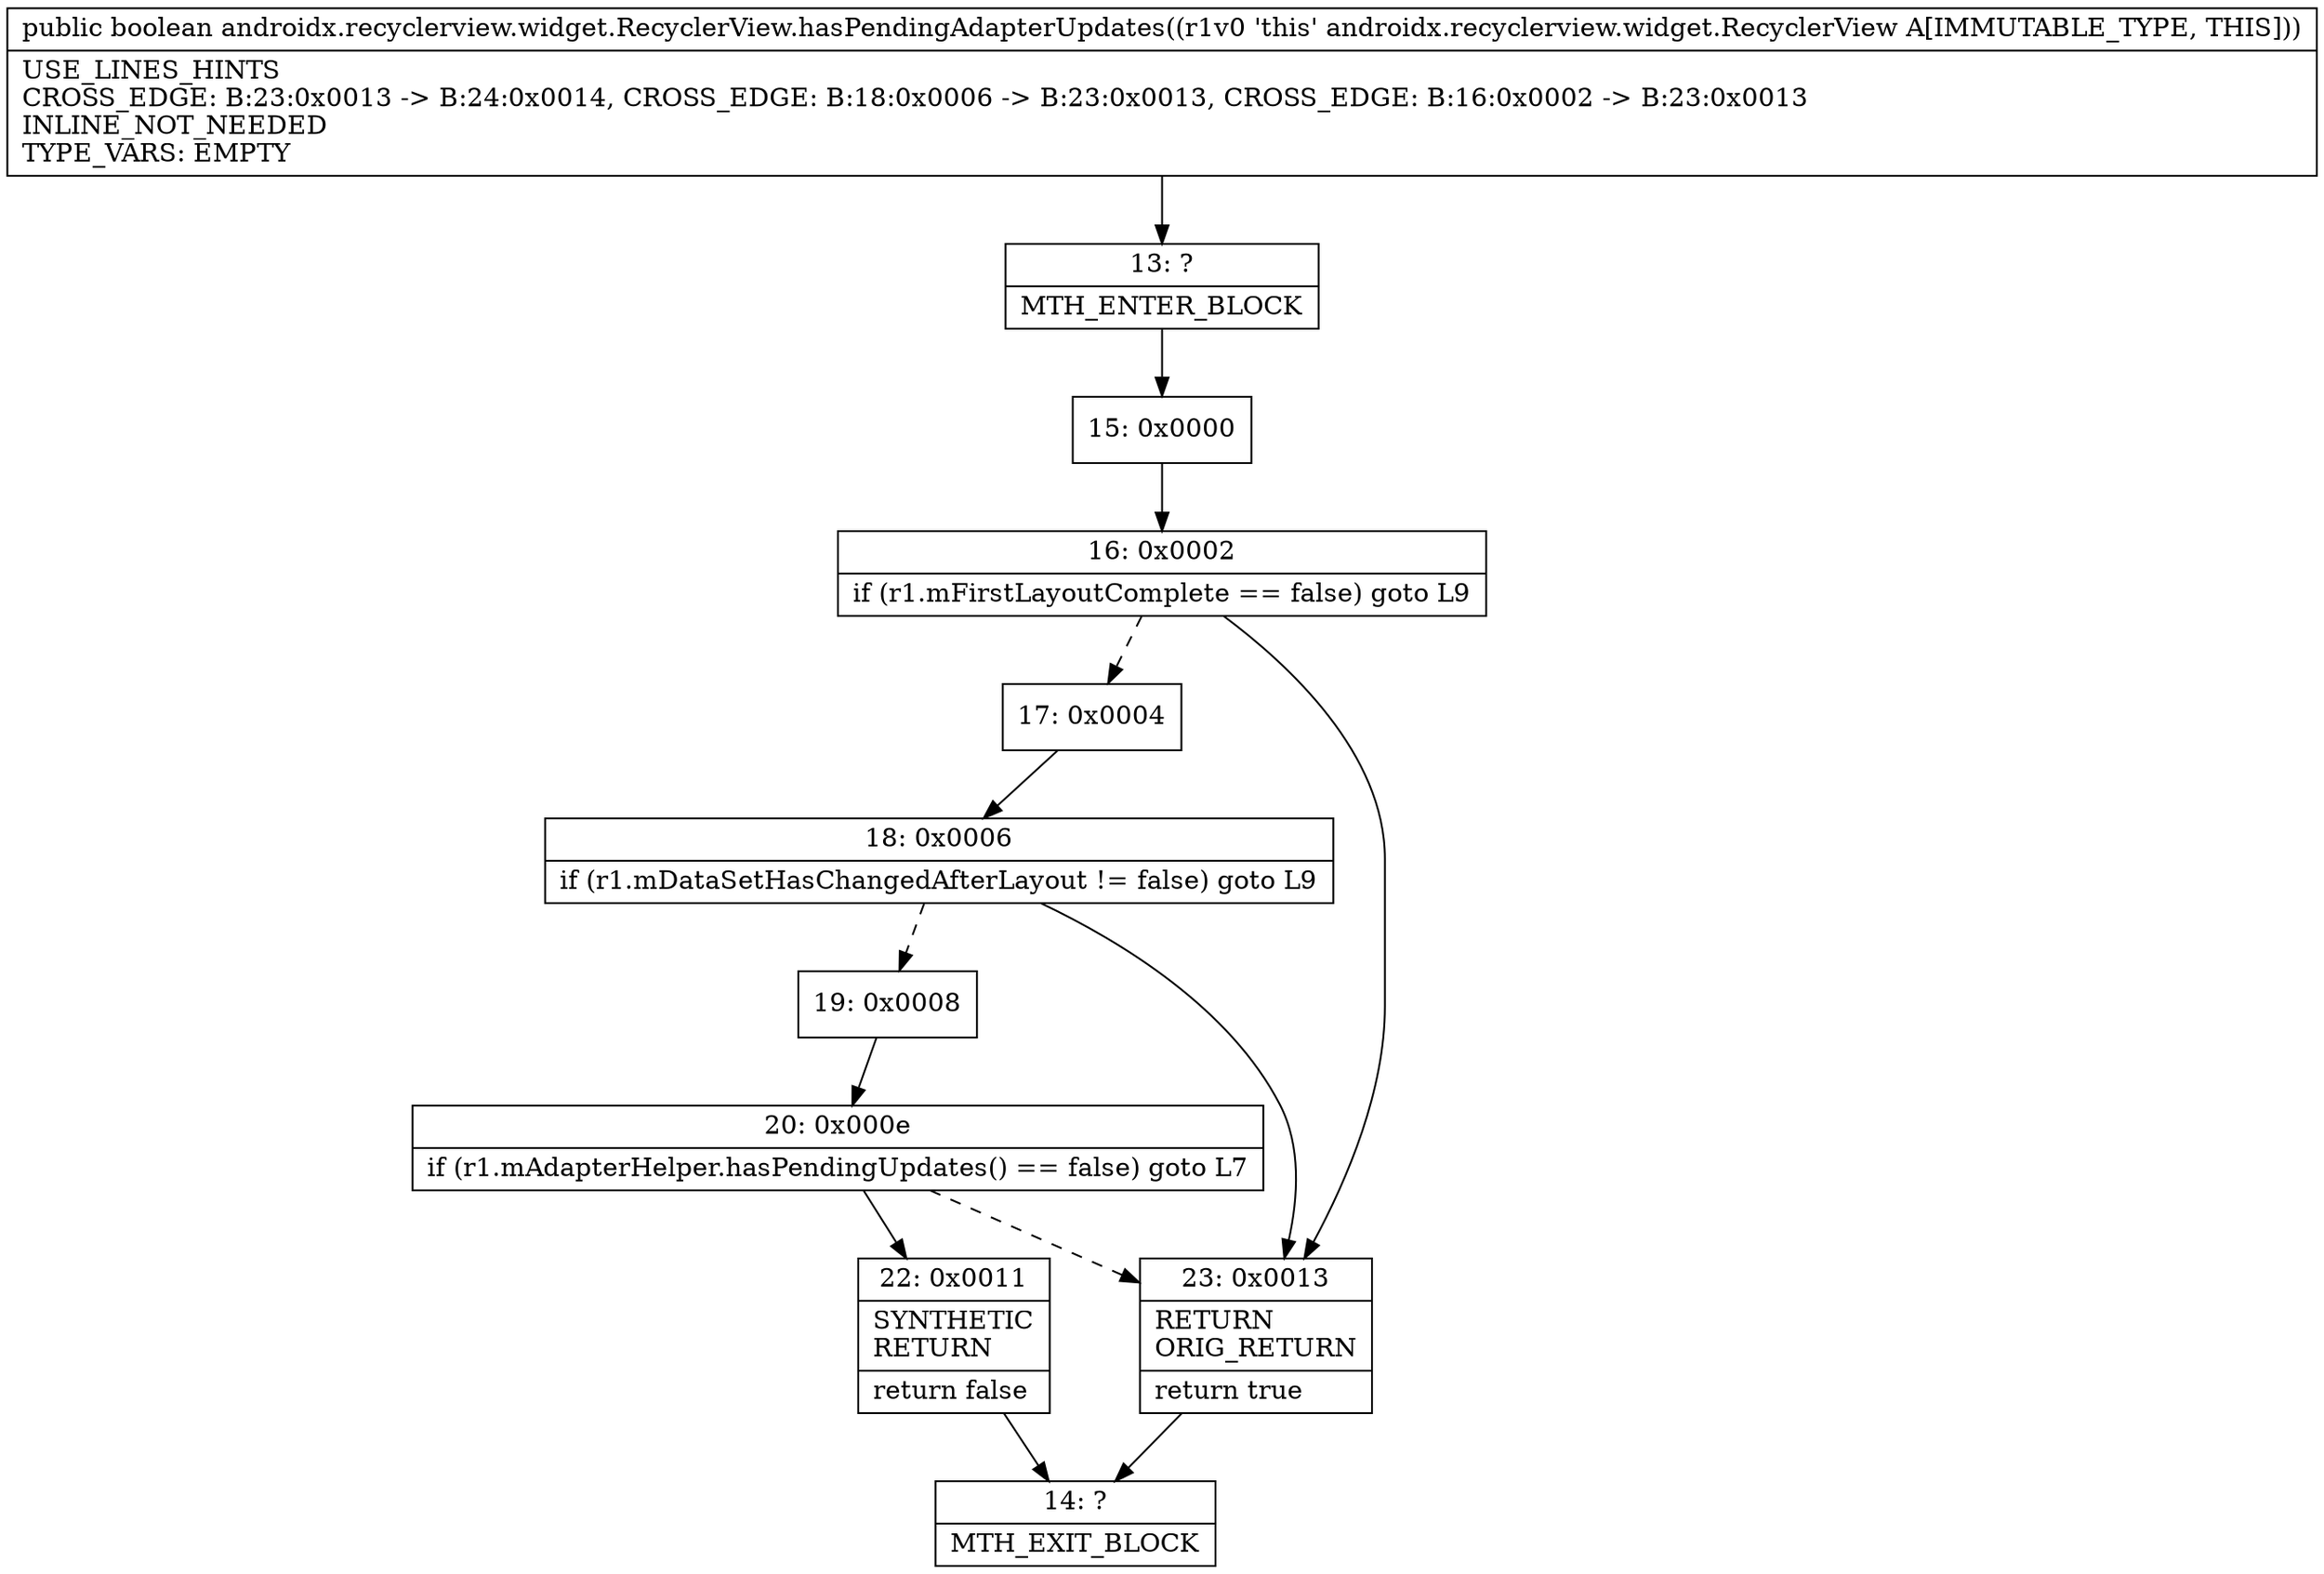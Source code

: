 digraph "CFG forandroidx.recyclerview.widget.RecyclerView.hasPendingAdapterUpdates()Z" {
Node_13 [shape=record,label="{13\:\ ?|MTH_ENTER_BLOCK\l}"];
Node_15 [shape=record,label="{15\:\ 0x0000}"];
Node_16 [shape=record,label="{16\:\ 0x0002|if (r1.mFirstLayoutComplete == false) goto L9\l}"];
Node_17 [shape=record,label="{17\:\ 0x0004}"];
Node_18 [shape=record,label="{18\:\ 0x0006|if (r1.mDataSetHasChangedAfterLayout != false) goto L9\l}"];
Node_19 [shape=record,label="{19\:\ 0x0008}"];
Node_20 [shape=record,label="{20\:\ 0x000e|if (r1.mAdapterHelper.hasPendingUpdates() == false) goto L7\l}"];
Node_22 [shape=record,label="{22\:\ 0x0011|SYNTHETIC\lRETURN\l|return false\l}"];
Node_14 [shape=record,label="{14\:\ ?|MTH_EXIT_BLOCK\l}"];
Node_23 [shape=record,label="{23\:\ 0x0013|RETURN\lORIG_RETURN\l|return true\l}"];
MethodNode[shape=record,label="{public boolean androidx.recyclerview.widget.RecyclerView.hasPendingAdapterUpdates((r1v0 'this' androidx.recyclerview.widget.RecyclerView A[IMMUTABLE_TYPE, THIS]))  | USE_LINES_HINTS\lCROSS_EDGE: B:23:0x0013 \-\> B:24:0x0014, CROSS_EDGE: B:18:0x0006 \-\> B:23:0x0013, CROSS_EDGE: B:16:0x0002 \-\> B:23:0x0013\lINLINE_NOT_NEEDED\lTYPE_VARS: EMPTY\l}"];
MethodNode -> Node_13;Node_13 -> Node_15;
Node_15 -> Node_16;
Node_16 -> Node_17[style=dashed];
Node_16 -> Node_23;
Node_17 -> Node_18;
Node_18 -> Node_19[style=dashed];
Node_18 -> Node_23;
Node_19 -> Node_20;
Node_20 -> Node_22;
Node_20 -> Node_23[style=dashed];
Node_22 -> Node_14;
Node_23 -> Node_14;
}

